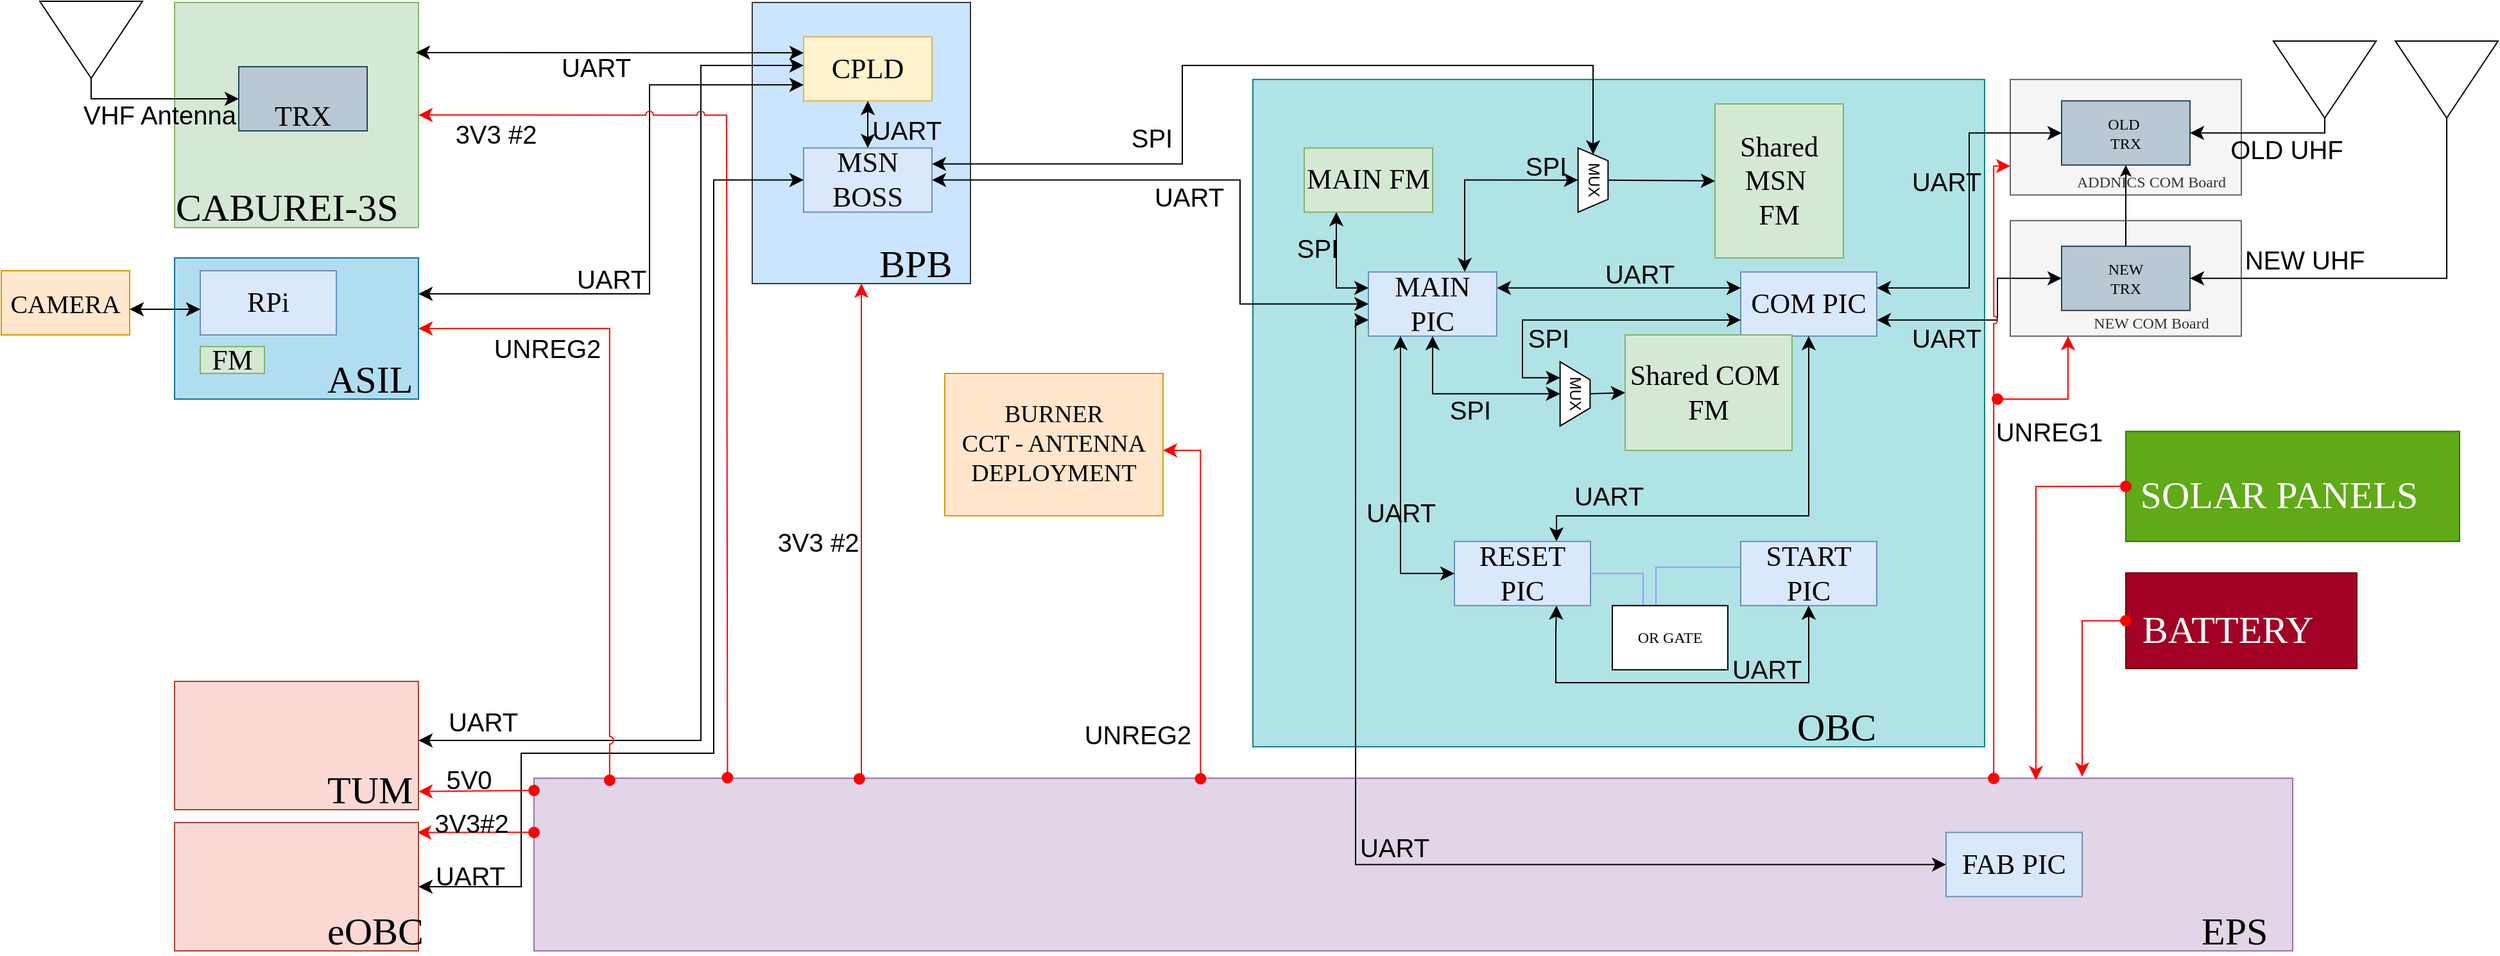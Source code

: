 <mxfile version="25.0.1">
  <diagram name="BIRDSRP_SYSTEM_BLOCK_DIAGRAM" id="RyTt8miqXWO4tbNBZ-sP">
    <mxGraphModel dx="1889" dy="594" grid="1" gridSize="10" guides="1" tooltips="1" connect="1" arrows="1" fold="1" page="1" pageScale="1" pageWidth="1100" pageHeight="850" math="0" shadow="0">
      <root>
        <mxCell id="0" />
        <mxCell id="1" parent="0" />
        <mxCell id="8Y4_HuB13osn8gQd0_Ju-192" value="&lt;span style=&quot;font-size: 30px;&quot;&gt;EPS&lt;/span&gt;" style="whiteSpace=wrap;html=1;rounded=0;shadow=0;comic=0;labelBackgroundColor=none;strokeWidth=1;fontFamily=Verdana;fontSize=12;align=left;labelPosition=right;verticalLabelPosition=bottom;verticalAlign=top;spacing=-50;spacingTop=12;spacingLeft=-21;fillColor=#e1d5e7;strokeColor=#9673a6;" parent="1" vertex="1">
          <mxGeometry x="-310" y="645.43" width="1370" height="134.57" as="geometry" />
        </mxCell>
        <mxCell id="8Y4_HuB13osn8gQd0_Ju-176" value="&lt;font style=&quot;font-size: 30px;&quot;&gt;BPB&lt;/font&gt;" style="whiteSpace=wrap;html=1;rounded=0;shadow=0;comic=0;labelBackgroundColor=none;strokeWidth=1;fontFamily=Verdana;fontSize=12;align=left;labelPosition=right;verticalLabelPosition=bottom;verticalAlign=top;spacing=-50;spacingTop=12;spacingLeft=-21;fillColor=#cce5ff;strokeColor=#36393d;" parent="1" vertex="1">
          <mxGeometry x="-140" y="40.93" width="170" height="219.07" as="geometry" />
        </mxCell>
        <mxCell id="8Y4_HuB13osn8gQd0_Ju-1" value="&lt;font style=&quot;font-size: 30px;&quot;&gt;OBC&lt;/font&gt;" style="whiteSpace=wrap;html=1;rounded=0;shadow=0;comic=0;labelBackgroundColor=none;strokeWidth=1;fontFamily=Verdana;fontSize=12;align=left;labelPosition=right;verticalLabelPosition=bottom;verticalAlign=top;spacing=-50;spacingTop=12;spacingLeft=-96;fillColor=#b0e3e6;strokeColor=#0e8088;" parent="1" vertex="1">
          <mxGeometry x="250" y="100.93" width="570" height="520" as="geometry" />
        </mxCell>
        <mxCell id="8Y4_HuB13osn8gQd0_Ju-2" value="MAIN FM" style="shape=rect;dashed=0;shadow=0;html=1;whiteSpace=wrap;rotation=0;rounded=0;comic=0;labelBackgroundColor=none;strokeWidth=1;fontFamily=Verdana;fontSize=22;align=center;fillColor=#d5e8d4;strokeColor=#82b366;" parent="1" vertex="1">
          <mxGeometry x="290" y="154.31" width="100" height="50" as="geometry" />
        </mxCell>
        <mxCell id="8Y4_HuB13osn8gQd0_Ju-3" value="MAIN PIC" style="shape=rect;dashed=0;shadow=0;html=1;whiteSpace=wrap;rounded=0;comic=0;labelBackgroundColor=none;strokeWidth=1;fontFamily=Verdana;fontSize=22;align=center;fillColor=#dae8fc;strokeColor=#6c8ebf;" parent="1" vertex="1">
          <mxGeometry x="340" y="250.93" width="100" height="50" as="geometry" />
        </mxCell>
        <mxCell id="8Y4_HuB13osn8gQd0_Ju-4" value="COM PIC" style="shape=rect;dashed=0;shadow=0;html=1;whiteSpace=wrap;rounded=0;comic=0;labelBackgroundColor=none;strokeWidth=1;fontFamily=Verdana;fontSize=22;align=center;fillColor=#dae8fc;strokeColor=#6c8ebf;" parent="1" vertex="1">
          <mxGeometry x="630" y="250.93" width="106" height="50" as="geometry" />
        </mxCell>
        <mxCell id="8Y4_HuB13osn8gQd0_Ju-5" value="MUX" style="shape=trapezoid;perimeter=trapezoidPerimeter;whiteSpace=wrap;html=1;fixedSize=1;rotation=90;size=14;" parent="1" vertex="1">
          <mxGeometry x="476" y="334.25" width="50" height="23.37" as="geometry" />
        </mxCell>
        <mxCell id="8Y4_HuB13osn8gQd0_Ju-6" value="" style="triangle;whiteSpace=wrap;html=1;rotation=90;" parent="1" vertex="1">
          <mxGeometry x="1055" y="61" width="60" height="80" as="geometry" />
        </mxCell>
        <mxCell id="8Y4_HuB13osn8gQd0_Ju-7" value="" style="triangle;whiteSpace=wrap;html=1;rotation=90;" parent="1" vertex="1">
          <mxGeometry x="1150" y="61" width="60" height="80" as="geometry" />
        </mxCell>
        <mxCell id="8Y4_HuB13osn8gQd0_Ju-8" value="Shared MSN&amp;nbsp;&lt;div style=&quot;font-size: 22px;&quot;&gt;FM&lt;/div&gt;" style="shape=rect;dashed=0;shadow=0;html=1;whiteSpace=wrap;rotation=0;rounded=0;comic=0;labelBackgroundColor=none;strokeWidth=1;fontFamily=Verdana;fontSize=22;align=center;fillColor=#d5e8d4;strokeColor=#82b366;" parent="1" vertex="1">
          <mxGeometry x="610" y="120" width="100" height="120" as="geometry" />
        </mxCell>
        <mxCell id="8Y4_HuB13osn8gQd0_Ju-9" value="Shared COM&amp;nbsp;&lt;div style=&quot;font-size: 22px;&quot;&gt;FM&lt;/div&gt;" style="shape=rect;dashed=0;shadow=0;html=1;whiteSpace=wrap;rotation=0;rounded=0;comic=0;labelBackgroundColor=none;strokeWidth=1;fontFamily=Verdana;fontSize=22;align=center;fillColor=#d5e8d4;strokeColor=#82b366;" parent="1" vertex="1">
          <mxGeometry x="540" y="300" width="130" height="90" as="geometry" />
        </mxCell>
        <mxCell id="8Y4_HuB13osn8gQd0_Ju-10" value="MUX" style="shape=trapezoid;perimeter=trapezoidPerimeter;whiteSpace=wrap;html=1;fixedSize=1;rotation=90;size=10;" parent="1" vertex="1">
          <mxGeometry x="490" y="167.63" width="50" height="23.37" as="geometry" />
        </mxCell>
        <mxCell id="8Y4_HuB13osn8gQd0_Ju-12" value="" style="endArrow=classic;html=1;rounded=0;fontSize=12;startSize=8;endSize=8;curved=1;exitX=1;exitY=0.25;exitDx=0;exitDy=0;entryX=0;entryY=0.25;entryDx=0;entryDy=0;startArrow=classic;startFill=1;" parent="1" source="8Y4_HuB13osn8gQd0_Ju-3" target="8Y4_HuB13osn8gQd0_Ju-4" edge="1">
          <mxGeometry width="50" height="50" relative="1" as="geometry">
            <mxPoint x="430" y="400.93" as="sourcePoint" />
            <mxPoint x="480" y="350.93" as="targetPoint" />
          </mxGeometry>
        </mxCell>
        <mxCell id="8Y4_HuB13osn8gQd0_Ju-13" value="UART" style="edgeLabel;html=1;align=center;verticalAlign=middle;resizable=0;points=[];fontSize=20;labelBackgroundColor=none;" parent="8Y4_HuB13osn8gQd0_Ju-12" vertex="1" connectable="0">
          <mxGeometry x="0.209" relative="1" as="geometry">
            <mxPoint x="-4" y="-12" as="offset" />
          </mxGeometry>
        </mxCell>
        <mxCell id="8Y4_HuB13osn8gQd0_Ju-14" value="" style="endArrow=classic;html=1;rounded=0;fontSize=12;startSize=8;endSize=8;exitX=0.5;exitY=1;exitDx=0;exitDy=0;entryX=0.75;entryY=0;entryDx=0;entryDy=0;edgeStyle=orthogonalEdgeStyle;startArrow=classic;startFill=1;" parent="1" source="8Y4_HuB13osn8gQd0_Ju-10" target="8Y4_HuB13osn8gQd0_Ju-3" edge="1">
          <mxGeometry width="50" height="50" relative="1" as="geometry">
            <mxPoint x="440" y="300.65" as="sourcePoint" />
            <mxPoint x="550" y="300.65" as="targetPoint" />
          </mxGeometry>
        </mxCell>
        <mxCell id="8Y4_HuB13osn8gQd0_Ju-15" value="SPI" style="edgeLabel;html=1;align=center;verticalAlign=middle;resizable=0;points=[];fontSize=20;labelBackgroundColor=none;" parent="8Y4_HuB13osn8gQd0_Ju-14" vertex="1" connectable="0">
          <mxGeometry x="-0.26" relative="1" as="geometry">
            <mxPoint x="33" y="-12" as="offset" />
          </mxGeometry>
        </mxCell>
        <mxCell id="8Y4_HuB13osn8gQd0_Ju-16" value="" style="endArrow=classic;html=1;rounded=0;fontSize=12;startSize=8;endSize=8;curved=1;exitX=0.5;exitY=0;exitDx=0;exitDy=0;entryX=0;entryY=0.5;entryDx=0;entryDy=0;" parent="1" source="8Y4_HuB13osn8gQd0_Ju-10" target="8Y4_HuB13osn8gQd0_Ju-8" edge="1">
          <mxGeometry width="50" height="50" relative="1" as="geometry">
            <mxPoint x="526" y="220.93" as="sourcePoint" />
            <mxPoint x="636" y="220.93" as="targetPoint" />
          </mxGeometry>
        </mxCell>
        <mxCell id="8Y4_HuB13osn8gQd0_Ju-17" value="" style="endArrow=classic;html=1;rounded=0;fontSize=12;startSize=8;endSize=8;exitX=0.5;exitY=1;exitDx=0;exitDy=0;entryX=0.5;entryY=1;entryDx=0;entryDy=0;startArrow=classic;startFill=1;edgeStyle=orthogonalEdgeStyle;" parent="1" source="8Y4_HuB13osn8gQd0_Ju-3" target="8Y4_HuB13osn8gQd0_Ju-5" edge="1">
          <mxGeometry width="50" height="50" relative="1" as="geometry">
            <mxPoint x="470" y="293.93" as="sourcePoint" />
            <mxPoint x="580" y="293.93" as="targetPoint" />
          </mxGeometry>
        </mxCell>
        <mxCell id="8Y4_HuB13osn8gQd0_Ju-18" value="SPI" style="edgeLabel;html=1;align=center;verticalAlign=middle;resizable=0;points=[];fontSize=20;labelBackgroundColor=none;" parent="8Y4_HuB13osn8gQd0_Ju-17" vertex="1" connectable="0">
          <mxGeometry x="0.097" y="1" relative="1" as="geometry">
            <mxPoint x="-5" y="13" as="offset" />
          </mxGeometry>
        </mxCell>
        <mxCell id="8Y4_HuB13osn8gQd0_Ju-19" value="" style="endArrow=classic;html=1;rounded=0;fontSize=12;startSize=8;endSize=8;curved=1;exitX=0.5;exitY=0;exitDx=0;exitDy=0;entryX=0;entryY=0.5;entryDx=0;entryDy=0;" parent="1" source="8Y4_HuB13osn8gQd0_Ju-5" target="8Y4_HuB13osn8gQd0_Ju-9" edge="1">
          <mxGeometry width="50" height="50" relative="1" as="geometry">
            <mxPoint x="480" y="303.93" as="sourcePoint" />
            <mxPoint x="590" y="303.93" as="targetPoint" />
          </mxGeometry>
        </mxCell>
        <mxCell id="8Y4_HuB13osn8gQd0_Ju-20" value="" style="endArrow=classic;html=1;rounded=0;fontSize=12;startSize=8;endSize=8;exitX=0;exitY=0.75;exitDx=0;exitDy=0;entryX=0.25;entryY=1;entryDx=0;entryDy=0;edgeStyle=elbowEdgeStyle;startArrow=classic;startFill=1;" parent="1" source="8Y4_HuB13osn8gQd0_Ju-4" target="8Y4_HuB13osn8gQd0_Ju-5" edge="1">
          <mxGeometry width="50" height="50" relative="1" as="geometry">
            <mxPoint x="490" y="313.93" as="sourcePoint" />
            <mxPoint x="600" y="313.93" as="targetPoint" />
            <Array as="points">
              <mxPoint x="460" y="310.93" />
            </Array>
          </mxGeometry>
        </mxCell>
        <mxCell id="8Y4_HuB13osn8gQd0_Ju-21" value="SPI" style="edgeLabel;html=1;align=center;verticalAlign=middle;resizable=0;points=[];fontSize=20;labelBackgroundColor=none;" parent="8Y4_HuB13osn8gQd0_Ju-20" vertex="1" connectable="0">
          <mxGeometry x="0.246" y="2" relative="1" as="geometry">
            <mxPoint x="2" y="11" as="offset" />
          </mxGeometry>
        </mxCell>
        <mxCell id="8Y4_HuB13osn8gQd0_Ju-22" value="" style="endArrow=classic;html=1;rounded=0;fontSize=12;startSize=8;endSize=8;exitX=0.25;exitY=1;exitDx=0;exitDy=0;entryX=0;entryY=0.25;entryDx=0;entryDy=0;startArrow=classic;startFill=1;edgeStyle=orthogonalEdgeStyle;" parent="1" source="8Y4_HuB13osn8gQd0_Ju-2" target="8Y4_HuB13osn8gQd0_Ju-3" edge="1">
          <mxGeometry width="50" height="50" relative="1" as="geometry">
            <mxPoint x="400" y="310.93" as="sourcePoint" />
            <mxPoint x="499" y="355.93" as="targetPoint" />
          </mxGeometry>
        </mxCell>
        <mxCell id="8Y4_HuB13osn8gQd0_Ju-23" value="SPI" style="edgeLabel;html=1;align=center;verticalAlign=middle;resizable=0;points=[];fontSize=20;labelBackgroundColor=none;" parent="8Y4_HuB13osn8gQd0_Ju-22" vertex="1" connectable="0">
          <mxGeometry x="0.097" y="1" relative="1" as="geometry">
            <mxPoint x="-16" y="-19" as="offset" />
          </mxGeometry>
        </mxCell>
        <mxCell id="8Y4_HuB13osn8gQd0_Ju-25" value="&lt;blockquote style=&quot;margin: 0 0 0 40px; border: none; padding: 0px;&quot;&gt;&lt;p style=&quot;line-height: 120%; margin-bottom: 0px; margin-left: 0px; margin-top: 70px;&quot;&gt;ADDNICS COM Board&lt;/p&gt;&lt;/blockquote&gt;" style="shape=rect;dashed=0;shadow=0;html=1;whiteSpace=wrap;rounded=0;comic=0;labelBackgroundColor=none;strokeWidth=1;fontFamily=Verdana;fontSize=12;align=center;fillColor=#f5f5f5;fontColor=#333333;strokeColor=#666666;" parent="1" vertex="1">
          <mxGeometry x="840" y="100.93" width="180" height="90" as="geometry" />
        </mxCell>
        <mxCell id="8Y4_HuB13osn8gQd0_Ju-26" value="OLD&amp;nbsp;&lt;div&gt;TRX&lt;/div&gt;" style="shape=rect;dashed=0;shadow=0;html=1;whiteSpace=wrap;rotation=0;rounded=0;comic=0;labelBackgroundColor=none;strokeWidth=1;fontFamily=Verdana;fontSize=12;align=center;fillColor=#bac8d3;strokeColor=#23445d;" parent="1" vertex="1">
          <mxGeometry x="880" y="117.63" width="100" height="50" as="geometry" />
        </mxCell>
        <mxCell id="8Y4_HuB13osn8gQd0_Ju-27" value="&lt;blockquote style=&quot;margin: 0 0 0 40px; border: none; padding: 0px;&quot;&gt;&lt;p style=&quot;line-height: 120%; margin-bottom: 0px; margin-left: 0px; margin-top: 70px;&quot;&gt;NEW COM Board&lt;/p&gt;&lt;/blockquote&gt;" style="shape=rect;dashed=0;shadow=0;html=1;whiteSpace=wrap;rounded=0;comic=0;labelBackgroundColor=none;strokeWidth=1;fontFamily=Verdana;fontSize=12;align=center;fillColor=#f5f5f5;strokeColor=#666666;fontColor=#333333;" parent="1" vertex="1">
          <mxGeometry x="840" y="210.93" width="180" height="90" as="geometry" />
        </mxCell>
        <mxCell id="8Y4_HuB13osn8gQd0_Ju-219" value="" style="edgeStyle=orthogonalEdgeStyle;rounded=0;orthogonalLoop=1;jettySize=auto;html=1;" parent="1" source="8Y4_HuB13osn8gQd0_Ju-28" target="8Y4_HuB13osn8gQd0_Ju-26" edge="1">
          <mxGeometry relative="1" as="geometry" />
        </mxCell>
        <mxCell id="8Y4_HuB13osn8gQd0_Ju-28" value="NEW&lt;div&gt;TRX&lt;/div&gt;" style="shape=rect;dashed=0;shadow=0;html=1;whiteSpace=wrap;rotation=0;rounded=0;comic=0;labelBackgroundColor=none;strokeWidth=1;fontFamily=Verdana;fontSize=12;align=center;fillColor=#bac8d3;strokeColor=#23445d;" parent="1" vertex="1">
          <mxGeometry x="880" y="230.93" width="100" height="50" as="geometry" />
        </mxCell>
        <mxCell id="8Y4_HuB13osn8gQd0_Ju-29" value="" style="endArrow=none;html=1;rounded=0;fontSize=12;startSize=8;endSize=8;entryX=1;entryY=0.5;entryDx=0;entryDy=0;startArrow=classic;startFill=1;edgeStyle=orthogonalEdgeStyle;exitX=1;exitY=0.5;exitDx=0;exitDy=0;endFill=0;" parent="1" source="8Y4_HuB13osn8gQd0_Ju-26" target="8Y4_HuB13osn8gQd0_Ju-6" edge="1">
          <mxGeometry width="50" height="50" relative="1" as="geometry">
            <mxPoint x="450" y="273.93" as="sourcePoint" />
            <mxPoint x="640" y="273.93" as="targetPoint" />
          </mxGeometry>
        </mxCell>
        <mxCell id="8Y4_HuB13osn8gQd0_Ju-30" value="OLD UHF" style="edgeLabel;html=1;align=center;verticalAlign=middle;resizable=0;points=[];fontSize=20;labelBackgroundColor=none;" parent="8Y4_HuB13osn8gQd0_Ju-29" vertex="1" connectable="0">
          <mxGeometry x="0.103" relative="1" as="geometry">
            <mxPoint x="10" y="12" as="offset" />
          </mxGeometry>
        </mxCell>
        <mxCell id="8Y4_HuB13osn8gQd0_Ju-31" value="" style="endArrow=none;html=1;rounded=0;fontSize=12;startSize=8;endSize=8;entryX=1;entryY=0.5;entryDx=0;entryDy=0;startArrow=classic;startFill=1;edgeStyle=orthogonalEdgeStyle;exitX=1;exitY=0.5;exitDx=0;exitDy=0;endFill=0;" parent="1" source="8Y4_HuB13osn8gQd0_Ju-28" target="8Y4_HuB13osn8gQd0_Ju-7" edge="1">
          <mxGeometry width="50" height="50" relative="1" as="geometry">
            <mxPoint x="746" y="273.93" as="sourcePoint" />
            <mxPoint x="940" y="197.93" as="targetPoint" />
            <Array as="points">
              <mxPoint x="1180" y="255.93" />
            </Array>
          </mxGeometry>
        </mxCell>
        <mxCell id="8Y4_HuB13osn8gQd0_Ju-32" value="NEW UHF" style="edgeLabel;html=1;align=center;verticalAlign=middle;resizable=0;points=[];fontSize=20;labelBackgroundColor=none;" parent="8Y4_HuB13osn8gQd0_Ju-31" vertex="1" connectable="0">
          <mxGeometry x="0.22" y="-2" relative="1" as="geometry">
            <mxPoint x="-109" y="-17" as="offset" />
          </mxGeometry>
        </mxCell>
        <mxCell id="8Y4_HuB13osn8gQd0_Ju-33" value="" style="endArrow=classic;html=1;rounded=0;fontSize=12;startSize=8;endSize=8;exitX=1;exitY=0.25;exitDx=0;exitDy=0;startArrow=classic;startFill=1;entryX=0;entryY=0.5;entryDx=0;entryDy=0;edgeStyle=orthogonalEdgeStyle;" parent="1" source="8Y4_HuB13osn8gQd0_Ju-4" target="8Y4_HuB13osn8gQd0_Ju-26" edge="1">
          <mxGeometry width="50" height="50" relative="1" as="geometry">
            <mxPoint x="672" y="310.93" as="sourcePoint" />
            <mxPoint x="672" y="469.93" as="targetPoint" />
          </mxGeometry>
        </mxCell>
        <mxCell id="8Y4_HuB13osn8gQd0_Ju-34" value="UART" style="edgeLabel;html=1;align=center;verticalAlign=middle;resizable=0;points=[];fontSize=20;labelBackgroundColor=none;" parent="8Y4_HuB13osn8gQd0_Ju-33" vertex="1" connectable="0">
          <mxGeometry x="0.209" relative="1" as="geometry">
            <mxPoint x="-18" y="4" as="offset" />
          </mxGeometry>
        </mxCell>
        <mxCell id="8Y4_HuB13osn8gQd0_Ju-35" value="" style="endArrow=classic;html=1;rounded=0;fontSize=12;startSize=8;endSize=8;exitX=1;exitY=0.75;exitDx=0;exitDy=0;startArrow=classic;startFill=1;entryX=0;entryY=0.5;entryDx=0;entryDy=0;edgeStyle=orthogonalEdgeStyle;" parent="1" source="8Y4_HuB13osn8gQd0_Ju-4" target="8Y4_HuB13osn8gQd0_Ju-28" edge="1">
          <mxGeometry width="50" height="50" relative="1" as="geometry">
            <mxPoint x="746" y="273.93" as="sourcePoint" />
            <mxPoint x="890" y="152.93" as="targetPoint" />
            <Array as="points">
              <mxPoint x="830" y="288.93" />
              <mxPoint x="830" y="255.93" />
            </Array>
          </mxGeometry>
        </mxCell>
        <mxCell id="8Y4_HuB13osn8gQd0_Ju-36" value="UART" style="edgeLabel;html=1;align=center;verticalAlign=middle;resizable=0;points=[];fontSize=20;labelBackgroundColor=none;" parent="8Y4_HuB13osn8gQd0_Ju-35" vertex="1" connectable="0">
          <mxGeometry x="0.209" relative="1" as="geometry">
            <mxPoint x="-40" y="26" as="offset" />
          </mxGeometry>
        </mxCell>
        <mxCell id="8Y4_HuB13osn8gQd0_Ju-37" value="" style="endArrow=classic;html=1;rounded=0;fontSize=12;startSize=8;endSize=8;entryX=0;entryY=0.5;entryDx=0;entryDy=0;startArrow=classic;startFill=1;exitX=0.25;exitY=1;exitDx=0;exitDy=0;edgeStyle=orthogonalEdgeStyle;" parent="1" source="8Y4_HuB13osn8gQd0_Ju-3" target="8Y4_HuB13osn8gQd0_Ju-40" edge="1">
          <mxGeometry width="50" height="50" relative="1" as="geometry">
            <mxPoint x="470" y="300.933" as="sourcePoint" />
            <mxPoint x="290" y="451.79" as="targetPoint" />
          </mxGeometry>
        </mxCell>
        <mxCell id="8Y4_HuB13osn8gQd0_Ju-38" value="UART" style="edgeLabel;html=1;align=center;verticalAlign=middle;resizable=0;points=[];fontSize=20;labelBackgroundColor=none;" parent="8Y4_HuB13osn8gQd0_Ju-37" vertex="1" connectable="0">
          <mxGeometry x="0.209" relative="1" as="geometry">
            <mxPoint as="offset" />
          </mxGeometry>
        </mxCell>
        <mxCell id="8Y4_HuB13osn8gQd0_Ju-65" value="" style="endArrow=classic;html=1;rounded=0;fontSize=12;startSize=8;endSize=8;entryX=0.75;entryY=0;entryDx=0;entryDy=0;startArrow=classic;startFill=1;exitX=0.5;exitY=1;exitDx=0;exitDy=0;edgeStyle=orthogonalEdgeStyle;" parent="1" source="8Y4_HuB13osn8gQd0_Ju-4" target="8Y4_HuB13osn8gQd0_Ju-40" edge="1">
          <mxGeometry width="50" height="50" relative="1" as="geometry">
            <mxPoint x="375" y="310.93" as="sourcePoint" />
            <mxPoint x="417" y="495.93" as="targetPoint" />
            <Array as="points">
              <mxPoint x="683" y="440.93" />
              <mxPoint x="487" y="440.93" />
            </Array>
          </mxGeometry>
        </mxCell>
        <mxCell id="8Y4_HuB13osn8gQd0_Ju-66" value="UART" style="edgeLabel;html=1;align=center;verticalAlign=middle;resizable=0;points=[];fontSize=20;labelBackgroundColor=none;" parent="8Y4_HuB13osn8gQd0_Ju-65" vertex="1" connectable="0">
          <mxGeometry x="0.209" relative="1" as="geometry">
            <mxPoint x="-81" y="-16" as="offset" />
          </mxGeometry>
        </mxCell>
        <mxCell id="8Y4_HuB13osn8gQd0_Ju-67" value="MSN BOSS" style="shape=rect;dashed=0;shadow=0;html=1;whiteSpace=wrap;rotation=0;rounded=0;comic=0;labelBackgroundColor=none;strokeWidth=1;fontFamily=Verdana;fontSize=22;align=center;fillColor=#dae8fc;strokeColor=#6c8ebf;" parent="1" vertex="1">
          <mxGeometry x="-100" y="154.31" width="100" height="50" as="geometry" />
        </mxCell>
        <mxCell id="8Y4_HuB13osn8gQd0_Ju-72" value="" style="endArrow=classic;html=1;rounded=0;fontSize=12;startSize=8;endSize=8;exitX=0;exitY=0.5;exitDx=0;exitDy=0;entryX=0;entryY=0.75;entryDx=0;entryDy=0;startArrow=classic;startFill=1;edgeStyle=orthogonalEdgeStyle;" parent="1" source="8Y4_HuB13osn8gQd0_Ju-193" target="8Y4_HuB13osn8gQd0_Ju-3" edge="1">
          <mxGeometry width="50" height="50" relative="1" as="geometry">
            <mxPoint x="230" y="290.93" as="sourcePoint" />
            <mxPoint x="420" y="290.93" as="targetPoint" />
          </mxGeometry>
        </mxCell>
        <mxCell id="8Y4_HuB13osn8gQd0_Ju-73" value="UART" style="edgeLabel;html=1;align=center;verticalAlign=middle;resizable=0;points=[];fontSize=20;labelBackgroundColor=none;" parent="8Y4_HuB13osn8gQd0_Ju-72" vertex="1" connectable="0">
          <mxGeometry x="0.209" relative="1" as="geometry">
            <mxPoint x="30" y="67" as="offset" />
          </mxGeometry>
        </mxCell>
        <mxCell id="8Y4_HuB13osn8gQd0_Ju-74" value="" style="endArrow=classic;html=1;rounded=0;fontSize=12;startSize=8;endSize=8;exitX=1;exitY=0.5;exitDx=0;exitDy=0;entryX=0;entryY=0.5;entryDx=0;entryDy=0;startArrow=classic;startFill=1;edgeStyle=orthogonalEdgeStyle;" parent="1" source="8Y4_HuB13osn8gQd0_Ju-67" target="8Y4_HuB13osn8gQd0_Ju-3" edge="1">
          <mxGeometry width="50" height="50" relative="1" as="geometry">
            <mxPoint x="230" y="298.93" as="sourcePoint" />
            <mxPoint x="350" y="298.93" as="targetPoint" />
            <Array as="points">
              <mxPoint x="240" y="179" />
              <mxPoint x="240" y="276" />
            </Array>
          </mxGeometry>
        </mxCell>
        <mxCell id="8Y4_HuB13osn8gQd0_Ju-75" value="UART" style="edgeLabel;html=1;align=center;verticalAlign=middle;resizable=0;points=[];fontSize=20;labelBackgroundColor=none;" parent="8Y4_HuB13osn8gQd0_Ju-74" vertex="1" connectable="0">
          <mxGeometry x="0.209" relative="1" as="geometry">
            <mxPoint x="-40" y="-12" as="offset" />
          </mxGeometry>
        </mxCell>
        <mxCell id="8Y4_HuB13osn8gQd0_Ju-76" value="" style="endArrow=classic;html=1;rounded=0;fontSize=12;startSize=8;endSize=8;exitX=1;exitY=0.25;exitDx=0;exitDy=0;entryX=0;entryY=0.5;entryDx=0;entryDy=0;startArrow=classic;startFill=1;edgeStyle=orthogonalEdgeStyle;" parent="1" source="8Y4_HuB13osn8gQd0_Ju-67" target="8Y4_HuB13osn8gQd0_Ju-10" edge="1">
          <mxGeometry width="50" height="50" relative="1" as="geometry">
            <mxPoint x="327.26" y="61" as="sourcePoint" />
            <mxPoint x="352.26" y="121" as="targetPoint" />
            <Array as="points">
              <mxPoint x="195" y="167" />
              <mxPoint x="195" y="90" />
              <mxPoint x="515" y="90" />
            </Array>
          </mxGeometry>
        </mxCell>
        <mxCell id="8Y4_HuB13osn8gQd0_Ju-77" value="SPI" style="edgeLabel;html=1;align=center;verticalAlign=middle;resizable=0;points=[];fontSize=20;labelBackgroundColor=none;" parent="8Y4_HuB13osn8gQd0_Ju-76" vertex="1" connectable="0">
          <mxGeometry x="0.097" y="1" relative="1" as="geometry">
            <mxPoint x="-115" y="57" as="offset" />
          </mxGeometry>
        </mxCell>
        <mxCell id="8Y4_HuB13osn8gQd0_Ju-78" value="CPLD" style="shape=rect;dashed=0;shadow=0;html=1;whiteSpace=wrap;rotation=0;rounded=0;comic=0;labelBackgroundColor=none;strokeWidth=1;fontFamily=Verdana;fontSize=22;align=center;fillColor=#fff2cc;strokeColor=#d6b656;" parent="1" vertex="1">
          <mxGeometry x="-100" y="67.63" width="100" height="50" as="geometry" />
        </mxCell>
        <mxCell id="8Y4_HuB13osn8gQd0_Ju-79" value="" style="endArrow=classic;html=1;rounded=0;fontSize=12;startSize=8;endSize=8;exitX=0.5;exitY=1;exitDx=0;exitDy=0;entryX=0.5;entryY=0;entryDx=0;entryDy=0;startArrow=classic;startFill=1;edgeStyle=orthogonalEdgeStyle;" parent="1" source="8Y4_HuB13osn8gQd0_Ju-78" target="8Y4_HuB13osn8gQd0_Ju-67" edge="1">
          <mxGeometry width="50" height="50" relative="1" as="geometry">
            <mxPoint x="230" y="188.93" as="sourcePoint" />
            <mxPoint x="350" y="285.93" as="targetPoint" />
          </mxGeometry>
        </mxCell>
        <mxCell id="8Y4_HuB13osn8gQd0_Ju-80" value="UART" style="edgeLabel;html=1;align=center;verticalAlign=middle;resizable=0;points=[];fontSize=20;labelBackgroundColor=none;" parent="8Y4_HuB13osn8gQd0_Ju-79" vertex="1" connectable="0">
          <mxGeometry x="0.209" relative="1" as="geometry">
            <mxPoint x="30" as="offset" />
          </mxGeometry>
        </mxCell>
        <mxCell id="8Y4_HuB13osn8gQd0_Ju-161" value="" style="group" parent="1" vertex="1" connectable="0">
          <mxGeometry x="310" y="625.43" width="50" height="20" as="geometry" />
        </mxCell>
        <mxCell id="8Y4_HuB13osn8gQd0_Ju-40" value="RESET PIC" style="shape=rect;dashed=0;shadow=0;html=1;whiteSpace=wrap;rounded=0;comic=0;labelBackgroundColor=none;strokeWidth=1;fontFamily=Verdana;fontSize=22;align=center;fillColor=#dae8fc;strokeColor=#6c8ebf;" parent="1" vertex="1">
          <mxGeometry x="407" y="460.93" width="106" height="50" as="geometry" />
        </mxCell>
        <mxCell id="8Y4_HuB13osn8gQd0_Ju-41" value="START PIC" style="shape=rect;dashed=0;shadow=0;html=1;whiteSpace=wrap;rounded=0;comic=0;labelBackgroundColor=none;strokeWidth=1;fontFamily=Verdana;fontSize=22;align=center;fillColor=#dae8fc;strokeColor=#6c8ebf;" parent="1" vertex="1">
          <mxGeometry x="630" y="460.93" width="106" height="50" as="geometry" />
        </mxCell>
        <mxCell id="8Y4_HuB13osn8gQd0_Ju-42" value="" style="endArrow=classic;html=1;rounded=0;fontSize=12;startSize=8;endSize=8;exitX=0.5;exitY=1;exitDx=0;exitDy=0;startArrow=classic;startFill=1;entryX=0.75;entryY=1;entryDx=0;entryDy=0;edgeStyle=orthogonalEdgeStyle;" parent="1" source="8Y4_HuB13osn8gQd0_Ju-41" target="8Y4_HuB13osn8gQd0_Ju-40" edge="1">
          <mxGeometry width="50" height="50" relative="1" as="geometry">
            <mxPoint x="520" y="273.93" as="sourcePoint" />
            <mxPoint x="710" y="273.93" as="targetPoint" />
            <Array as="points">
              <mxPoint x="683" y="570.93" />
              <mxPoint x="486" y="570.93" />
              <mxPoint x="486" y="530.93" />
            </Array>
          </mxGeometry>
        </mxCell>
        <mxCell id="8Y4_HuB13osn8gQd0_Ju-43" value="UART" style="edgeLabel;html=1;align=center;verticalAlign=middle;resizable=0;points=[];fontSize=20;labelBackgroundColor=none;" parent="8Y4_HuB13osn8gQd0_Ju-42" vertex="1" connectable="0">
          <mxGeometry x="0.209" relative="1" as="geometry">
            <mxPoint x="99" y="-11" as="offset" />
          </mxGeometry>
        </mxCell>
        <mxCell id="8Y4_HuB13osn8gQd0_Ju-52" value="" style="endArrow=none;html=1;rounded=0;fontSize=12;startSize=8;endSize=8;strokeColor=#9999FF;exitX=0;exitY=0;exitDx=0;exitDy=20;exitPerimeter=0;edgeStyle=orthogonalEdgeStyle;entryX=1;entryY=0.5;entryDx=0;entryDy=0;" parent="1" target="8Y4_HuB13osn8gQd0_Ju-40" edge="1">
          <mxGeometry width="50" height="50" relative="1" as="geometry">
            <mxPoint x="554" y="520.93" as="sourcePoint" />
            <mxPoint x="524" y="480.93" as="targetPoint" />
            <Array as="points">
              <mxPoint x="554" y="485.93" />
            </Array>
          </mxGeometry>
        </mxCell>
        <mxCell id="8Y4_HuB13osn8gQd0_Ju-56" value="" style="endArrow=none;html=1;rounded=0;fontSize=12;startSize=8;endSize=8;strokeColor=#9999FF;exitX=0;exitY=0.5;exitDx=0;exitDy=0;exitPerimeter=0;edgeStyle=orthogonalEdgeStyle;entryX=0;entryY=0.405;entryDx=0;entryDy=0;entryPerimeter=0;" parent="1" target="8Y4_HuB13osn8gQd0_Ju-41" edge="1">
          <mxGeometry width="50" height="50" relative="1" as="geometry">
            <mxPoint x="564" y="520.93" as="sourcePoint" />
            <mxPoint x="630" y="470.93" as="targetPoint" />
            <Array as="points">
              <mxPoint x="564" y="480.93" />
              <mxPoint x="630" y="480.93" />
            </Array>
          </mxGeometry>
        </mxCell>
        <mxCell id="8Y4_HuB13osn8gQd0_Ju-44" value="" style="group;fontSize=22;" parent="1" vertex="1" connectable="0">
          <mxGeometry x="530" y="510.93" width="90" height="50" as="geometry" />
        </mxCell>
        <mxCell id="8Y4_HuB13osn8gQd0_Ju-45" value="OR GATE" style="shape=rect;dashed=0;shadow=0;html=1;whiteSpace=wrap;rounded=0;comic=0;labelBackgroundColor=none;strokeWidth=1;fontFamily=Verdana;fontSize=12;align=center;" parent="8Y4_HuB13osn8gQd0_Ju-44" vertex="1">
          <mxGeometry width="90" height="50" as="geometry" />
        </mxCell>
        <mxCell id="8Y4_HuB13osn8gQd0_Ju-172" value="&lt;font style=&quot;font-size: 19px;&quot;&gt;BURNER&lt;/font&gt;&lt;div style=&quot;font-size: 19px;&quot;&gt;&lt;font style=&quot;font-size: 19px;&quot;&gt;CCT - ANTENNA DEPLOYMENT&lt;/font&gt;&lt;/div&gt;" style="shape=rect;dashed=0;shadow=0;html=1;whiteSpace=wrap;rotation=0;rounded=0;comic=0;labelBackgroundColor=none;strokeWidth=1;fontFamily=Verdana;fontSize=12;align=center;fillColor=#ffe6cc;strokeColor=#d79b00;" parent="1" vertex="1">
          <mxGeometry x="10" y="330" width="170" height="110.93" as="geometry" />
        </mxCell>
        <mxCell id="8Y4_HuB13osn8gQd0_Ju-173" value="" style="endArrow=classic;html=1;rounded=0;fontSize=12;startSize=8;endSize=8;strokeColor=#FF0000;edgeStyle=orthogonalEdgeStyle;startArrow=oval;startFill=1;jumpStyle=arc;jumpSize=6;exitX=0.379;exitY=0.003;exitDx=0;exitDy=0;exitPerimeter=0;" parent="1" source="8Y4_HuB13osn8gQd0_Ju-192" edge="1">
          <mxGeometry relative="1" as="geometry">
            <mxPoint x="210" y="760" as="sourcePoint" />
            <mxPoint x="180" y="390" as="targetPoint" />
            <Array as="points">
              <mxPoint x="209" y="390" />
            </Array>
          </mxGeometry>
        </mxCell>
        <mxCell id="8Y4_HuB13osn8gQd0_Ju-208" value="&lt;span style=&quot;font-size: 20px;&quot;&gt;UNREG2&lt;/span&gt;" style="edgeLabel;html=1;align=center;verticalAlign=middle;resizable=0;points=[];labelBackgroundColor=none;fontSize=20;" parent="8Y4_HuB13osn8gQd0_Ju-173" vertex="1" connectable="0">
          <mxGeometry x="-0.394" relative="1" as="geometry">
            <mxPoint x="-49" y="51" as="offset" />
          </mxGeometry>
        </mxCell>
        <mxCell id="8Y4_HuB13osn8gQd0_Ju-178" value="&lt;font style=&quot;font-size: 30px;&quot;&gt;CABUREI-3S&lt;/font&gt;" style="whiteSpace=wrap;html=1;rounded=0;shadow=0;comic=0;labelBackgroundColor=none;strokeWidth=1;fontFamily=Verdana;fontSize=12;align=left;labelPosition=right;verticalLabelPosition=bottom;verticalAlign=top;spacing=-50;spacingTop=12;spacingLeft=-139;fillColor=#d5e8d4;strokeColor=#82b366;" parent="1" vertex="1">
          <mxGeometry x="-590" y="40.93" width="190" height="175.46" as="geometry" />
        </mxCell>
        <mxCell id="8Y4_HuB13osn8gQd0_Ju-179" value="&lt;span style=&quot;font-size: 30px;&quot;&gt;ASIL&lt;/span&gt;" style="whiteSpace=wrap;html=1;rounded=0;shadow=0;comic=0;labelBackgroundColor=none;strokeWidth=1;fontFamily=Verdana;fontSize=12;align=left;labelPosition=right;verticalLabelPosition=bottom;verticalAlign=top;spacing=-50;spacingTop=12;spacingLeft=-21;fillColor=#b1ddf0;strokeColor=#10739e;" parent="1" vertex="1">
          <mxGeometry x="-590" y="240" width="190" height="110" as="geometry" />
        </mxCell>
        <mxCell id="8Y4_HuB13osn8gQd0_Ju-180" value="&lt;span style=&quot;font-size: 30px;&quot;&gt;TUM&lt;/span&gt;" style="whiteSpace=wrap;html=1;rounded=0;shadow=0;comic=0;labelBackgroundColor=none;strokeWidth=1;fontFamily=Verdana;fontSize=12;align=left;labelPosition=right;verticalLabelPosition=bottom;verticalAlign=top;spacing=-50;spacingTop=12;spacingLeft=-21;fillColor=#fad9d5;strokeColor=#ae4132;" parent="1" vertex="1">
          <mxGeometry x="-590" y="570.0" width="190" height="100" as="geometry" />
        </mxCell>
        <mxCell id="8Y4_HuB13osn8gQd0_Ju-181" value="" style="endArrow=classic;html=1;rounded=0;fontSize=12;startSize=8;endSize=8;exitX=0;exitY=0.25;exitDx=0;exitDy=0;startArrow=classic;startFill=1;edgeStyle=orthogonalEdgeStyle;" parent="1" source="8Y4_HuB13osn8gQd0_Ju-78" edge="1">
          <mxGeometry width="50" height="50" relative="1" as="geometry">
            <mxPoint x="-190" y="124.63" as="sourcePoint" />
            <mxPoint x="-402" y="80" as="targetPoint" />
            <Array as="points">
              <mxPoint x="-402" y="80" />
            </Array>
          </mxGeometry>
        </mxCell>
        <mxCell id="8Y4_HuB13osn8gQd0_Ju-182" value="UART" style="edgeLabel;html=1;align=center;verticalAlign=middle;resizable=0;points=[];fontSize=20;labelBackgroundColor=none;" parent="8Y4_HuB13osn8gQd0_Ju-181" vertex="1" connectable="0">
          <mxGeometry x="0.209" relative="1" as="geometry">
            <mxPoint x="20" y="11" as="offset" />
          </mxGeometry>
        </mxCell>
        <mxCell id="8Y4_HuB13osn8gQd0_Ju-183" value="" style="endArrow=classic;html=1;rounded=0;fontSize=12;startSize=8;endSize=8;entryX=1;entryY=0.455;entryDx=0;entryDy=0;startArrow=classic;startFill=1;edgeStyle=orthogonalEdgeStyle;entryPerimeter=0;" parent="1" source="8Y4_HuB13osn8gQd0_Ju-78" target="8Y4_HuB13osn8gQd0_Ju-180" edge="1">
          <mxGeometry width="50" height="50" relative="1" as="geometry">
            <mxPoint x="-90" y="90" as="sourcePoint" />
            <mxPoint x="-392" y="91" as="targetPoint" />
            <Array as="points">
              <mxPoint x="-180" y="90" />
              <mxPoint x="-180" y="616" />
              <mxPoint x="-400" y="616" />
            </Array>
          </mxGeometry>
        </mxCell>
        <mxCell id="8Y4_HuB13osn8gQd0_Ju-184" value="UART" style="edgeLabel;html=1;align=center;verticalAlign=middle;resizable=0;points=[];fontSize=20;labelBackgroundColor=none;" parent="8Y4_HuB13osn8gQd0_Ju-183" vertex="1" connectable="0">
          <mxGeometry x="0.209" relative="1" as="geometry">
            <mxPoint x="-170" y="91" as="offset" />
          </mxGeometry>
        </mxCell>
        <mxCell id="8Y4_HuB13osn8gQd0_Ju-185" value="" style="endArrow=classic;html=1;rounded=0;fontSize=12;startSize=8;endSize=8;exitX=0;exitY=0.75;exitDx=0;exitDy=0;entryX=1;entryY=0.25;entryDx=0;entryDy=0;startArrow=classic;startFill=1;edgeStyle=orthogonalEdgeStyle;" parent="1" source="8Y4_HuB13osn8gQd0_Ju-78" target="8Y4_HuB13osn8gQd0_Ju-179" edge="1">
          <mxGeometry width="50" height="50" relative="1" as="geometry">
            <mxPoint x="101" y="470" as="sourcePoint" />
            <mxPoint x="-201" y="471" as="targetPoint" />
            <Array as="points">
              <mxPoint x="-220" y="105" />
              <mxPoint x="-220" y="268" />
              <mxPoint x="-400" y="268" />
            </Array>
          </mxGeometry>
        </mxCell>
        <mxCell id="8Y4_HuB13osn8gQd0_Ju-186" value="UART" style="edgeLabel;html=1;align=center;verticalAlign=middle;resizable=0;points=[];fontSize=20;labelBackgroundColor=none;" parent="8Y4_HuB13osn8gQd0_Ju-185" vertex="1" connectable="0">
          <mxGeometry x="0.209" relative="1" as="geometry">
            <mxPoint x="-30" y="-9" as="offset" />
          </mxGeometry>
        </mxCell>
        <mxCell id="8Y4_HuB13osn8gQd0_Ju-187" value="" style="triangle;whiteSpace=wrap;html=1;rotation=90;" parent="1" vertex="1">
          <mxGeometry x="-685" y="30" width="60" height="80" as="geometry" />
        </mxCell>
        <mxCell id="8Y4_HuB13osn8gQd0_Ju-188" value="&amp;nbsp;&lt;div style=&quot;font-size: 22px;&quot;&gt;TRX&lt;/div&gt;" style="shape=rect;dashed=0;shadow=0;html=1;whiteSpace=wrap;rotation=0;rounded=0;comic=0;labelBackgroundColor=none;strokeWidth=1;fontFamily=Verdana;fontSize=22;align=center;fillColor=#bac8d3;strokeColor=#23445d;" parent="1" vertex="1">
          <mxGeometry x="-540" y="91" width="100" height="50" as="geometry" />
        </mxCell>
        <mxCell id="8Y4_HuB13osn8gQd0_Ju-189" value="" style="endArrow=none;html=1;rounded=0;fontSize=12;startSize=8;endSize=8;entryX=1;entryY=0.5;entryDx=0;entryDy=0;startArrow=classic;startFill=1;edgeStyle=orthogonalEdgeStyle;exitX=0;exitY=0.5;exitDx=0;exitDy=0;endFill=0;" parent="1" source="8Y4_HuB13osn8gQd0_Ju-188" target="8Y4_HuB13osn8gQd0_Ju-187" edge="1">
          <mxGeometry width="50" height="50" relative="1" as="geometry">
            <mxPoint x="-1290" y="242.93" as="sourcePoint" />
            <mxPoint x="-1100" y="242.93" as="targetPoint" />
          </mxGeometry>
        </mxCell>
        <mxCell id="8Y4_HuB13osn8gQd0_Ju-190" value="VHF Antenna" style="edgeLabel;html=1;align=center;verticalAlign=middle;resizable=0;points=[];fontSize=20;labelBackgroundColor=none;" parent="8Y4_HuB13osn8gQd0_Ju-189" vertex="1" connectable="0">
          <mxGeometry x="0.103" relative="1" as="geometry">
            <mxPoint x="10" y="12" as="offset" />
          </mxGeometry>
        </mxCell>
        <mxCell id="8Y4_HuB13osn8gQd0_Ju-193" value="FAB PIC" style="shape=rect;dashed=0;shadow=0;html=1;whiteSpace=wrap;rounded=0;comic=0;labelBackgroundColor=none;strokeWidth=1;fontFamily=Verdana;fontSize=22;align=center;fillColor=#dae8fc;strokeColor=#6c8ebf;" parent="1" vertex="1">
          <mxGeometry x="790" y="687.71" width="106" height="50" as="geometry" />
        </mxCell>
        <mxCell id="8Y4_HuB13osn8gQd0_Ju-194" value="RPi" style="shape=rect;dashed=0;shadow=0;html=1;whiteSpace=wrap;rounded=0;comic=0;labelBackgroundColor=none;strokeWidth=1;fontFamily=Verdana;fontSize=22;align=center;fillColor=#dae8fc;strokeColor=#6c8ebf;" parent="1" vertex="1">
          <mxGeometry x="-570" y="250.0" width="106" height="50" as="geometry" />
        </mxCell>
        <mxCell id="8Y4_HuB13osn8gQd0_Ju-195" value="&lt;font style=&quot;font-size: 20px;&quot;&gt;CAMERA&lt;/font&gt;" style="shape=rect;dashed=0;shadow=0;html=1;whiteSpace=wrap;rotation=0;rounded=0;comic=0;labelBackgroundColor=none;strokeWidth=1;fontFamily=Verdana;fontSize=12;align=center;fillColor=#ffe6cc;strokeColor=#d79b00;" parent="1" vertex="1">
          <mxGeometry x="-725" y="250" width="100" height="50" as="geometry" />
        </mxCell>
        <mxCell id="8Y4_HuB13osn8gQd0_Ju-196" value="" style="endArrow=classic;html=1;rounded=0;fontSize=12;startSize=8;endSize=8;startArrow=classic;startFill=1;edgeStyle=orthogonalEdgeStyle;" parent="1" edge="1">
          <mxGeometry width="50" height="50" relative="1" as="geometry">
            <mxPoint x="-570" y="280" as="sourcePoint" />
            <mxPoint x="-625" y="280" as="targetPoint" />
            <Array as="points">
              <mxPoint x="-570" y="280" />
              <mxPoint x="-625" y="280" />
            </Array>
          </mxGeometry>
        </mxCell>
        <mxCell id="8Y4_HuB13osn8gQd0_Ju-198" value="&lt;span style=&quot;font-size: 30px;&quot;&gt;SOLAR PANELS&lt;/span&gt;" style="whiteSpace=wrap;html=1;rounded=0;shadow=0;comic=0;labelBackgroundColor=none;strokeWidth=1;fontFamily=Verdana;fontSize=12;align=center;labelPosition=center;verticalLabelPosition=middle;verticalAlign=middle;spacing=-50;spacingTop=12;spacingLeft=-21;fillColor=#60a917;fontColor=#ffffff;strokeColor=#2D7600;" parent="1" vertex="1">
          <mxGeometry x="930" y="375.18" width="260" height="85.75" as="geometry" />
        </mxCell>
        <mxCell id="8Y4_HuB13osn8gQd0_Ju-199" value="&lt;span style=&quot;font-size: 30px;&quot;&gt;BATTERY&lt;/span&gt;" style="whiteSpace=wrap;html=1;rounded=0;shadow=0;comic=0;labelBackgroundColor=none;strokeWidth=1;fontFamily=Verdana;fontSize=12;align=center;labelPosition=center;verticalLabelPosition=middle;verticalAlign=middle;spacing=-50;spacingTop=12;spacingLeft=-21;fillColor=#a20025;fontColor=#ffffff;strokeColor=#6F0000;" parent="1" vertex="1">
          <mxGeometry x="930" y="485.5" width="180" height="74.5" as="geometry" />
        </mxCell>
        <mxCell id="8Y4_HuB13osn8gQd0_Ju-200" value="" style="endArrow=classic;html=1;rounded=0;fontSize=12;startSize=8;endSize=8;strokeColor=#FF0000;edgeStyle=orthogonalEdgeStyle;entryX=1;entryY=0.858;entryDx=0;entryDy=0;startArrow=oval;startFill=1;jumpStyle=arc;jumpSize=6;exitX=0;exitY=0.071;exitDx=0;exitDy=0;exitPerimeter=0;entryPerimeter=0;" parent="1" source="8Y4_HuB13osn8gQd0_Ju-192" target="8Y4_HuB13osn8gQd0_Ju-180" edge="1">
          <mxGeometry relative="1" as="geometry">
            <mxPoint x="-310" y="660" as="sourcePoint" />
            <mxPoint x="-250" y="603.46" as="targetPoint" />
            <Array as="points">
              <mxPoint x="-400" y="655" />
            </Array>
          </mxGeometry>
        </mxCell>
        <mxCell id="8Y4_HuB13osn8gQd0_Ju-203" value="&lt;span style=&quot;font-size: 20px;&quot;&gt;5V0&lt;/span&gt;" style="edgeLabel;html=1;align=center;verticalAlign=middle;resizable=0;points=[];labelBackgroundColor=none;fontSize=20;" parent="8Y4_HuB13osn8gQd0_Ju-200" vertex="1" connectable="0">
          <mxGeometry x="-0.099" y="-2" relative="1" as="geometry">
            <mxPoint x="-11" y="-8" as="offset" />
          </mxGeometry>
        </mxCell>
        <mxCell id="8Y4_HuB13osn8gQd0_Ju-201" value="" style="endArrow=classic;html=1;rounded=0;fontSize=12;startSize=8;endSize=8;strokeColor=#FF0000;edgeStyle=orthogonalEdgeStyle;entryX=1;entryY=0.75;entryDx=0;entryDy=0;startArrow=oval;startFill=1;jumpStyle=arc;jumpSize=6;exitX=0.001;exitY=0.59;exitDx=0;exitDy=0;exitPerimeter=0;" parent="1" edge="1">
          <mxGeometry relative="1" as="geometry">
            <mxPoint x="-310" y="687.71" as="sourcePoint" />
            <mxPoint x="-401" y="687.71" as="targetPoint" />
            <Array as="points">
              <mxPoint x="-311" y="687.71" />
            </Array>
          </mxGeometry>
        </mxCell>
        <mxCell id="8Y4_HuB13osn8gQd0_Ju-202" value="&lt;span style=&quot;font-size: 20px;&quot;&gt;3V3#2&lt;/span&gt;" style="edgeLabel;html=1;align=center;verticalAlign=middle;resizable=0;points=[];labelBackgroundColor=none;fontSize=20;" parent="8Y4_HuB13osn8gQd0_Ju-201" vertex="1" connectable="0">
          <mxGeometry x="-0.173" y="-1" relative="1" as="geometry">
            <mxPoint x="-12" y="-7" as="offset" />
          </mxGeometry>
        </mxCell>
        <mxCell id="8Y4_HuB13osn8gQd0_Ju-204" value="" style="endArrow=classic;html=1;rounded=0;fontSize=12;startSize=8;endSize=8;strokeColor=#FF0000;edgeStyle=orthogonalEdgeStyle;entryX=1;entryY=0.5;entryDx=0;entryDy=0;startArrow=oval;startFill=1;jumpStyle=arc;jumpSize=6;exitX=0.043;exitY=0.012;exitDx=0;exitDy=0;exitPerimeter=0;" parent="1" source="8Y4_HuB13osn8gQd0_Ju-192" target="8Y4_HuB13osn8gQd0_Ju-179" edge="1">
          <mxGeometry relative="1" as="geometry">
            <mxPoint x="-299" y="735" as="sourcePoint" />
            <mxPoint x="-390" y="735" as="targetPoint" />
            <Array as="points">
              <mxPoint x="-251" y="295" />
            </Array>
          </mxGeometry>
        </mxCell>
        <mxCell id="8Y4_HuB13osn8gQd0_Ju-205" value="&lt;span style=&quot;font-size: 20px;&quot;&gt;UNREG2&lt;/span&gt;" style="edgeLabel;html=1;align=center;verticalAlign=middle;resizable=0;points=[];labelBackgroundColor=none;fontSize=20;" parent="8Y4_HuB13osn8gQd0_Ju-204" vertex="1" connectable="0">
          <mxGeometry x="-0.099" y="-2" relative="1" as="geometry">
            <mxPoint x="-51" y="-112" as="offset" />
          </mxGeometry>
        </mxCell>
        <mxCell id="8Y4_HuB13osn8gQd0_Ju-206" value="" style="endArrow=classic;html=1;rounded=0;fontSize=12;startSize=8;endSize=8;strokeColor=#FF0000;edgeStyle=orthogonalEdgeStyle;entryX=1;entryY=0.5;entryDx=0;entryDy=0;startArrow=oval;startFill=1;jumpStyle=arc;jumpSize=6;exitX=0.11;exitY=-0.003;exitDx=0;exitDy=0;exitPerimeter=0;" parent="1" source="8Y4_HuB13osn8gQd0_Ju-192" target="8Y4_HuB13osn8gQd0_Ju-178" edge="1">
          <mxGeometry relative="1" as="geometry">
            <mxPoint x="-241" y="657" as="sourcePoint" />
            <mxPoint x="-390" y="420" as="targetPoint" />
            <Array as="points">
              <mxPoint x="-159" y="420" />
              <mxPoint x="-160" y="146" />
            </Array>
          </mxGeometry>
        </mxCell>
        <mxCell id="8Y4_HuB13osn8gQd0_Ju-207" value="&lt;span style=&quot;font-size: 20px;&quot;&gt;3V3 #2&lt;/span&gt;" style="edgeLabel;html=1;align=center;verticalAlign=middle;resizable=0;points=[];labelBackgroundColor=none;fontSize=20;" parent="8Y4_HuB13osn8gQd0_Ju-206" vertex="1" connectable="0">
          <mxGeometry x="-0.099" y="-2" relative="1" as="geometry">
            <mxPoint x="-182" y="-162" as="offset" />
          </mxGeometry>
        </mxCell>
        <mxCell id="8Y4_HuB13osn8gQd0_Ju-210" value="" style="endArrow=classic;html=1;rounded=0;fontSize=12;startSize=8;endSize=8;strokeColor=#FF0000;edgeStyle=orthogonalEdgeStyle;entryX=0.5;entryY=1;entryDx=0;entryDy=0;startArrow=oval;startFill=1;jumpStyle=arc;jumpSize=6;exitX=0.185;exitY=0.004;exitDx=0;exitDy=0;exitPerimeter=0;" parent="1" source="8Y4_HuB13osn8gQd0_Ju-192" target="8Y4_HuB13osn8gQd0_Ju-176" edge="1">
          <mxGeometry relative="1" as="geometry">
            <mxPoint x="-149" y="655" as="sourcePoint" />
            <mxPoint x="-390" y="156" as="targetPoint" />
            <Array as="points">
              <mxPoint x="-55" y="646" />
            </Array>
          </mxGeometry>
        </mxCell>
        <mxCell id="8Y4_HuB13osn8gQd0_Ju-211" value="&lt;span style=&quot;font-size: 20px;&quot;&gt;3V3 #2&lt;/span&gt;" style="edgeLabel;html=1;align=center;verticalAlign=middle;resizable=0;points=[];labelBackgroundColor=none;fontSize=20;" parent="8Y4_HuB13osn8gQd0_Ju-210" vertex="1" connectable="0">
          <mxGeometry x="-0.099" y="-2" relative="1" as="geometry">
            <mxPoint x="-36" y="-12" as="offset" />
          </mxGeometry>
        </mxCell>
        <mxCell id="8Y4_HuB13osn8gQd0_Ju-212" value="" style="endArrow=classic;html=1;rounded=0;fontSize=12;startSize=8;endSize=8;strokeColor=#FF0000;edgeStyle=orthogonalEdgeStyle;entryX=0.854;entryY=0.011;entryDx=0;entryDy=0;startArrow=oval;startFill=1;jumpStyle=arc;jumpSize=6;exitX=0;exitY=0.5;exitDx=0;exitDy=0;entryPerimeter=0;" parent="1" source="8Y4_HuB13osn8gQd0_Ju-198" target="8Y4_HuB13osn8gQd0_Ju-192" edge="1">
          <mxGeometry relative="1" as="geometry">
            <mxPoint x="893.91" y="551" as="sourcePoint" />
            <mxPoint x="865.91" y="320" as="targetPoint" />
            <Array as="points">
              <mxPoint x="860" y="418" />
            </Array>
          </mxGeometry>
        </mxCell>
        <mxCell id="8Y4_HuB13osn8gQd0_Ju-214" value="" style="endArrow=classic;html=1;rounded=0;fontSize=12;startSize=8;endSize=8;strokeColor=#FF0000;edgeStyle=orthogonalEdgeStyle;entryX=0.88;entryY=-0.009;entryDx=0;entryDy=0;startArrow=oval;startFill=1;jumpStyle=arc;jumpSize=6;exitX=0;exitY=0.5;exitDx=0;exitDy=0;entryPerimeter=0;" parent="1" source="8Y4_HuB13osn8gQd0_Ju-199" target="8Y4_HuB13osn8gQd0_Ju-192" edge="1">
          <mxGeometry relative="1" as="geometry">
            <mxPoint x="966" y="410" as="sourcePoint" />
            <mxPoint x="896" y="680" as="targetPoint" />
            <Array as="points">
              <mxPoint x="896" y="523" />
              <mxPoint x="896" y="644" />
            </Array>
          </mxGeometry>
        </mxCell>
        <mxCell id="8Y4_HuB13osn8gQd0_Ju-215" value="" style="endArrow=classic;html=1;rounded=0;fontSize=12;startSize=8;endSize=8;strokeColor=#FF0000;edgeStyle=orthogonalEdgeStyle;entryX=0;entryY=0.75;entryDx=0;entryDy=0;startArrow=oval;startFill=1;jumpStyle=arc;jumpSize=6;exitX=0.83;exitY=0.001;exitDx=0;exitDy=0;exitPerimeter=0;" parent="1" source="8Y4_HuB13osn8gQd0_Ju-192" target="8Y4_HuB13osn8gQd0_Ju-25" edge="1">
          <mxGeometry relative="1" as="geometry">
            <mxPoint x="164" y="656" as="sourcePoint" />
            <mxPoint x="165" y="521" as="targetPoint" />
            <Array as="points">
              <mxPoint x="827" y="168" />
            </Array>
          </mxGeometry>
        </mxCell>
        <mxCell id="8Y4_HuB13osn8gQd0_Ju-216" value="&lt;span style=&quot;font-size: 20px;&quot;&gt;UNREG1&lt;/span&gt;" style="edgeLabel;html=1;align=center;verticalAlign=middle;resizable=0;points=[];labelBackgroundColor=none;fontSize=20;" parent="8Y4_HuB13osn8gQd0_Ju-215" vertex="1" connectable="0">
          <mxGeometry x="-0.277" y="-1" relative="1" as="geometry">
            <mxPoint x="42" y="-94" as="offset" />
          </mxGeometry>
        </mxCell>
        <mxCell id="8Y4_HuB13osn8gQd0_Ju-217" value="" style="endArrow=classic;html=1;rounded=0;fontSize=12;startSize=8;endSize=8;strokeColor=#FF0000;edgeStyle=orthogonalEdgeStyle;entryX=0.25;entryY=1;entryDx=0;entryDy=0;startArrow=oval;startFill=1;jumpStyle=arc;jumpSize=6;" parent="1" target="8Y4_HuB13osn8gQd0_Ju-27" edge="1">
          <mxGeometry relative="1" as="geometry">
            <mxPoint x="830" y="350" as="sourcePoint" />
            <mxPoint x="850" y="178" as="targetPoint" />
            <Array as="points">
              <mxPoint x="846" y="350" />
              <mxPoint x="885" y="350" />
            </Array>
          </mxGeometry>
        </mxCell>
        <mxCell id="n_RVHwQSxKp4vke9gYCR-1" value="&lt;span style=&quot;font-size: 30px;&quot;&gt;eOBC&lt;/span&gt;" style="whiteSpace=wrap;html=1;rounded=0;shadow=0;comic=0;labelBackgroundColor=none;strokeWidth=1;fontFamily=Verdana;fontSize=12;align=left;labelPosition=right;verticalLabelPosition=bottom;verticalAlign=top;spacing=-50;spacingTop=12;spacingLeft=-21;fillColor=#fad9d5;strokeColor=#ae4132;" vertex="1" parent="1">
          <mxGeometry x="-590" y="680" width="190" height="100" as="geometry" />
        </mxCell>
        <mxCell id="n_RVHwQSxKp4vke9gYCR-2" value="" style="endArrow=classic;html=1;rounded=0;fontSize=12;startSize=8;endSize=8;startArrow=classic;startFill=1;edgeStyle=orthogonalEdgeStyle;exitX=0;exitY=0.5;exitDx=0;exitDy=0;entryX=1;entryY=0.5;entryDx=0;entryDy=0;" edge="1" parent="1" source="8Y4_HuB13osn8gQd0_Ju-67" target="n_RVHwQSxKp4vke9gYCR-1">
          <mxGeometry width="50" height="50" relative="1" as="geometry">
            <mxPoint x="-90" y="100" as="sourcePoint" />
            <mxPoint x="-360" y="408.235" as="targetPoint" />
            <Array as="points">
              <mxPoint x="-170" y="179" />
              <mxPoint x="-170" y="626" />
              <mxPoint x="-320" y="626" />
              <mxPoint x="-320" y="730" />
            </Array>
          </mxGeometry>
        </mxCell>
        <mxCell id="n_RVHwQSxKp4vke9gYCR-3" value="UART" style="edgeLabel;html=1;align=center;verticalAlign=middle;resizable=0;points=[];fontSize=20;labelBackgroundColor=none;" vertex="1" connectable="0" parent="n_RVHwQSxKp4vke9gYCR-2">
          <mxGeometry x="0.209" relative="1" as="geometry">
            <mxPoint x="-190" y="97" as="offset" />
          </mxGeometry>
        </mxCell>
        <mxCell id="n_RVHwQSxKp4vke9gYCR-5" value="FM" style="shape=rect;dashed=0;shadow=0;html=1;whiteSpace=wrap;rotation=0;rounded=0;comic=0;labelBackgroundColor=none;strokeWidth=1;fontFamily=Verdana;fontSize=22;align=center;fillColor=#d5e8d4;strokeColor=#82b366;" vertex="1" parent="1">
          <mxGeometry x="-570" y="309.07" width="50" height="20.93" as="geometry" />
        </mxCell>
      </root>
    </mxGraphModel>
  </diagram>
</mxfile>
